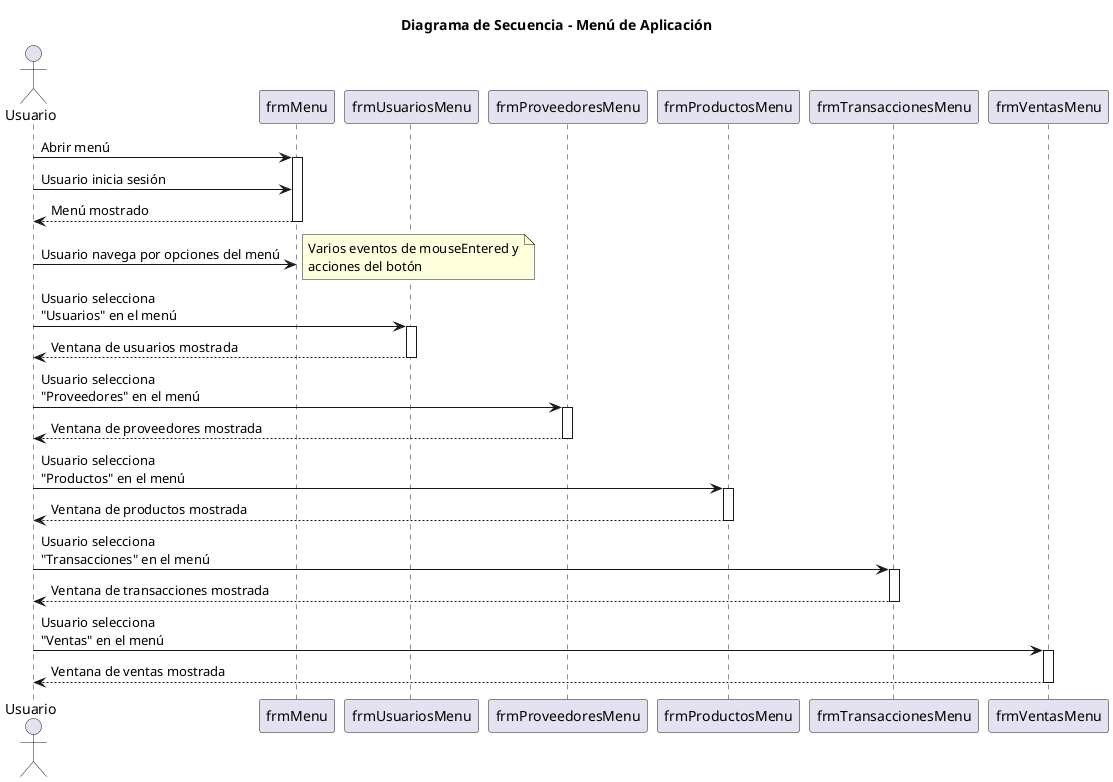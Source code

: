 @startuml

title Diagrama de Secuencia - Menú de Aplicación

actor Usuario

Usuario -> frmMenu: Abrir menú
activate frmMenu

Usuario -> frmMenu: Usuario inicia sesión
frmMenu --> Usuario: Menú mostrado
deactivate frmMenu

Usuario -> frmMenu: Usuario navega por opciones del menú
note right: Varios eventos de mouseEntered y\nacciones del botón

Usuario -> frmUsuariosMenu: Usuario selecciona\n"Usuarios" en el menú
activate frmUsuariosMenu
frmUsuariosMenu --> Usuario: Ventana de usuarios mostrada
deactivate frmUsuariosMenu

Usuario -> frmProveedoresMenu: Usuario selecciona\n"Proveedores" en el menú
activate frmProveedoresMenu
frmProveedoresMenu --> Usuario: Ventana de proveedores mostrada
deactivate frmProveedoresMenu

Usuario -> frmProductosMenu: Usuario selecciona\n"Productos" en el menú
activate frmProductosMenu
frmProductosMenu --> Usuario: Ventana de productos mostrada
deactivate frmProductosMenu

Usuario -> frmTransaccionesMenu: Usuario selecciona\n"Transacciones" en el menú
activate frmTransaccionesMenu
frmTransaccionesMenu --> Usuario: Ventana de transacciones mostrada
deactivate frmTransaccionesMenu

Usuario -> frmVentasMenu: Usuario selecciona\n"Ventas" en el menú
activate frmVentasMenu
frmVentasMenu --> Usuario: Ventana de ventas mostrada
deactivate frmVentasMenu

@enduml

